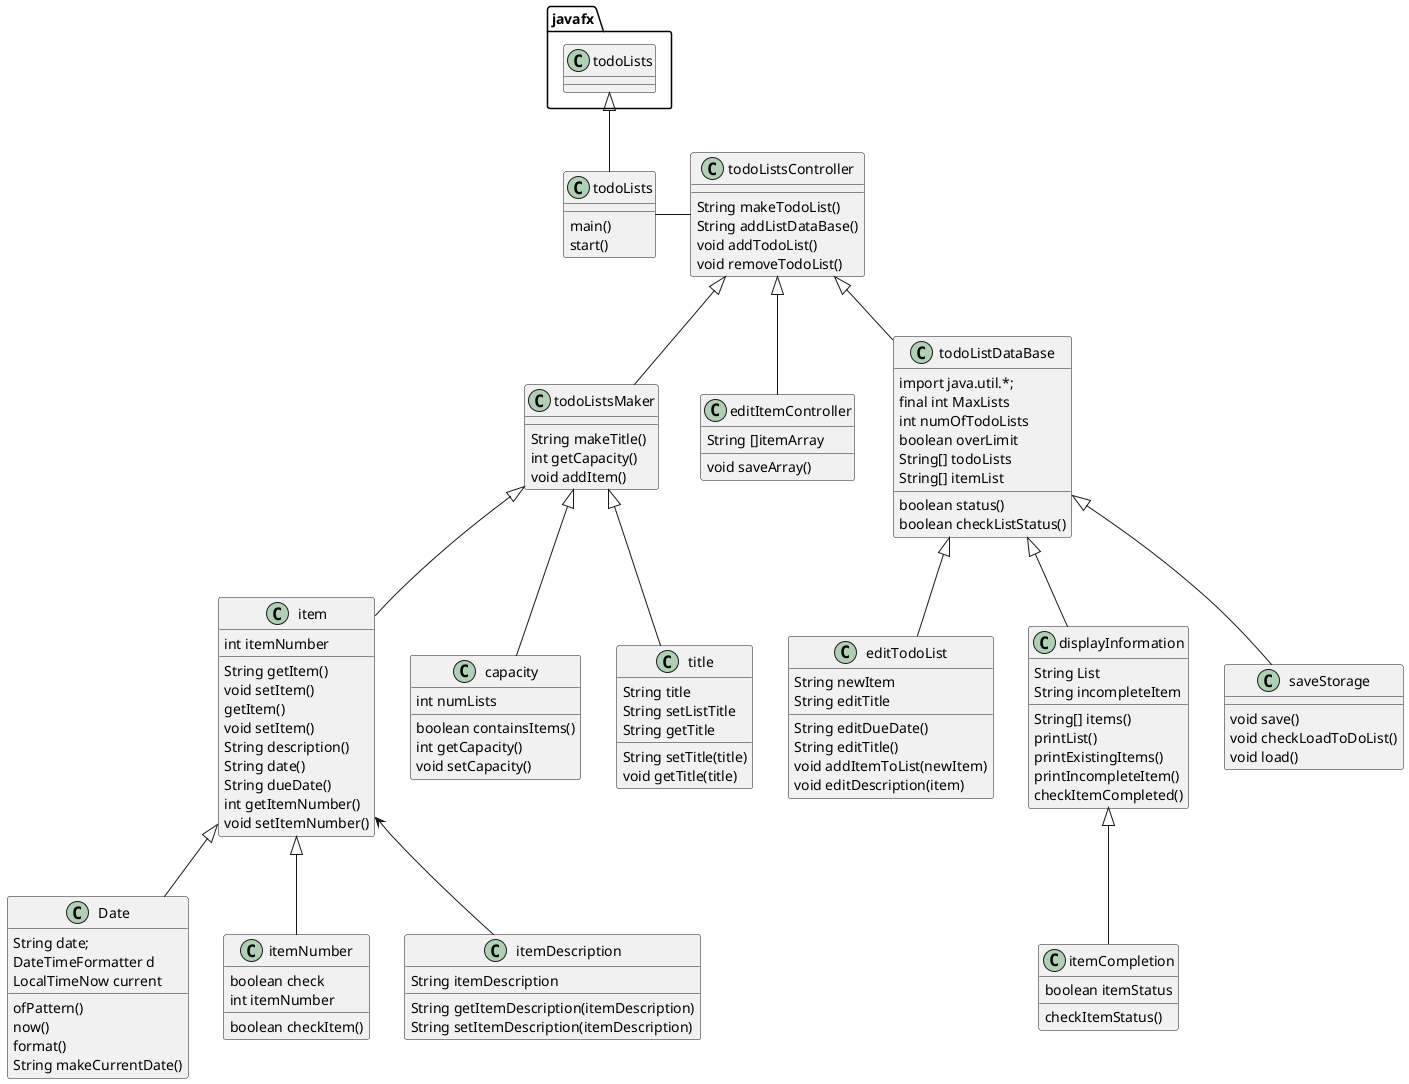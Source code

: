 @startuml
'https://plantuml.com/class-diagram

class todoLists{
    main()
    start()
}
class todoListsController{
String makeTodoList()
String addListDataBase()
void addTodoList()
void removeTodoList()
}
class todoListsMaker{
String makeTitle()
int getCapacity()
void addItem()

}
class item{
String getItem()
void setItem()
int itemNumber
getItem()
void setItem()
String description()
String date()
String dueDate()
int getItemNumber()
void setItemNumber()
}
class itemCompletion{
boolean itemStatus
checkItemStatus()
}
class capacity{
int numLists
boolean containsItems()
int getCapacity()
void setCapacity()
}
class editItemController{
String []itemArray
void saveArray()
}
class title{
String title
String setListTitle
String getTitle
String setTitle(title)
void getTitle(title)
}
class Date{
String date;
DateTimeFormatter d
LocalTimeNow current
ofPattern()
now()
format()
String makeCurrentDate()
}
class todoListDataBase{
import java.util.*;
final int MaxLists
int numOfTodoLists
boolean overLimit
boolean status()
String[] todoLists
String[] itemList
boolean checkListStatus()
}
class editTodoList{
String newItem
String editTitle
String editDueDate()
String editTitle()
void addItemToList(newItem)
void editDescription(item)
}
class displayInformation{
String List
String[] items()
String incompleteItem
printList()
printExistingItems()
printIncompleteItem()
checkItemCompleted()
}
class saveStorage{
void save()
void checkLoadToDoList()
void load()
}
class itemNumber{
boolean check
int itemNumber
boolean checkItem()
}
class itemDescription{
String itemDescription
String getItemDescription(itemDescription)
String setItemDescription(itemDescription)
}
todoLists - todoListsController
todoListsController <|-- todoListsMaker
javafx.todoLists <|-- todoLists
todoListsMaker <|-- item
todoListsMaker <|-- capacity
todoListsMaker <|-- title
item <|-- Date
item <|-- itemNumber
item <-- itemDescription
todoListsController <|-- todoListDataBase
todoListDataBase <|-- editTodoList
todoListDataBase <|-- displayInformation
displayInformation <|-- itemCompletion
todoListDataBase <|-- saveStorage
todoListsController <|-- editItemController
@enduml
